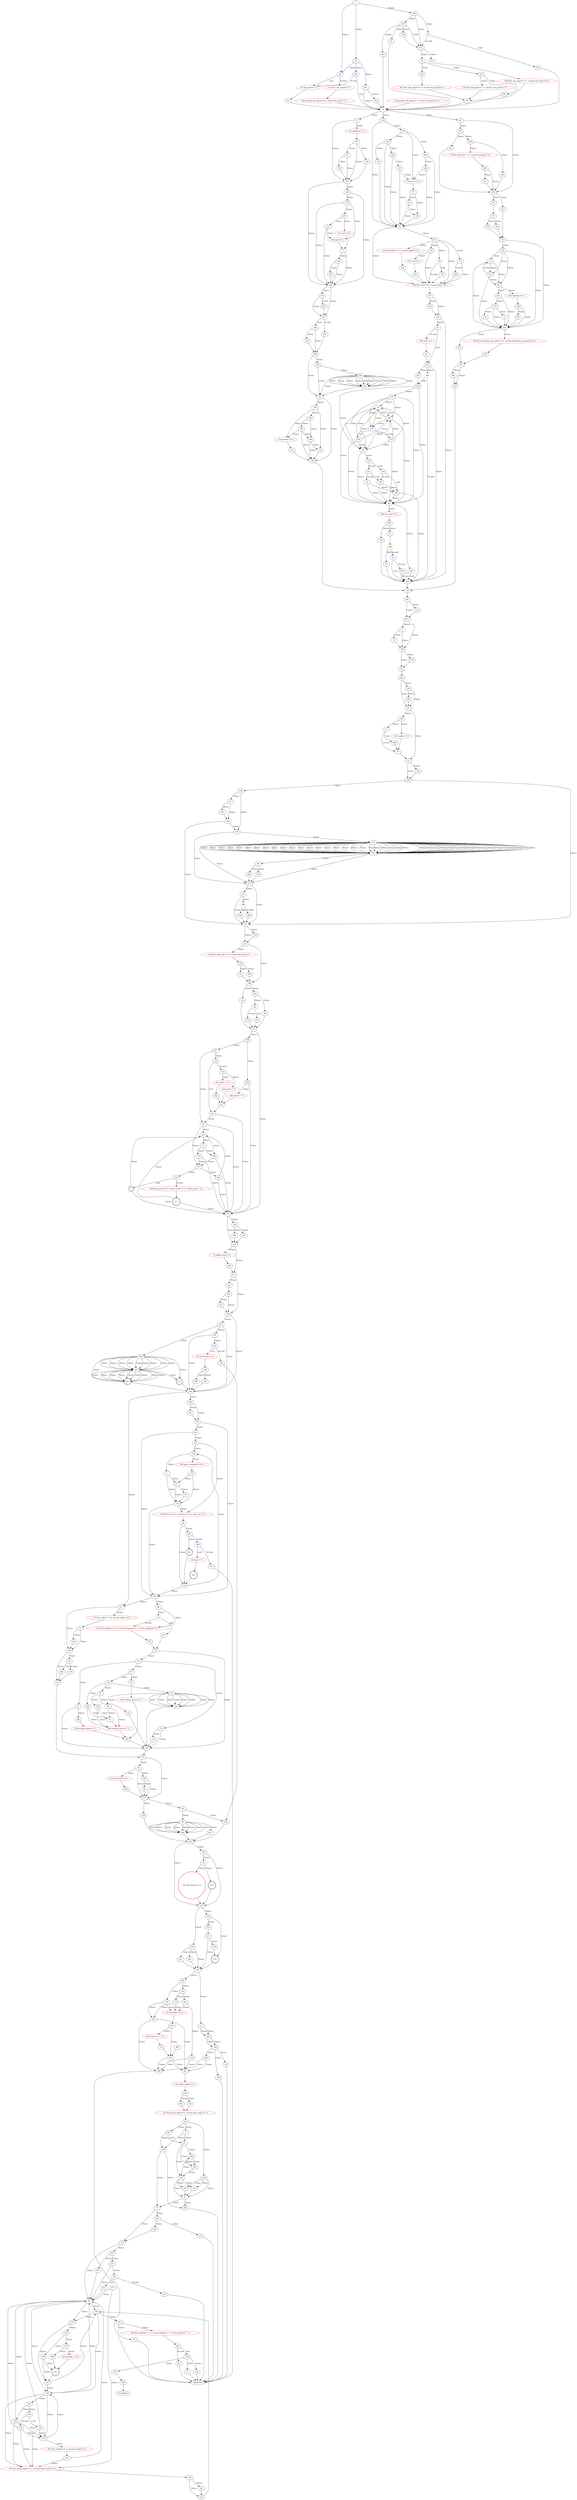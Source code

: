 digraph CityOfThieves {
1[label="1" shape=ellipse color=black];
1->49 [ label="Choice"];
1->202 [ label="Choice"];
1->33 [ label="Choice"];
2[label="2" shape=ellipse color=black];
2->377 [ label="Choice"];
2->174 [ label="Choice"];
3[label="3" shape=ellipse color=black];
3->37 [ label="Choice"];
3->398 [ label="Choice"];
4[label="4" shape=ellipse color=black];
4->339 [ label="Choice"];
4->35 [ label="Choice"];
5[label="5 man-orc 6 5 2" shape=ellipse color=red];
5->371;
6[label="6" shape=ellipse color=black];
6->88 [ label="Choice"];
6->333 [ label="Choice"];
7[label="7" shape=doublecircle color=black];
7->78 [ label="Choice"];
7->232 [ label="Choice"];
8[label="8" shape=ellipse color=black];
8->334;
9[label="9" shape=ellipse color=black];
9-> GameOver;
10[label="10 city_guard 8 7 2" shape=ellipse color=red];
10->212;
11[label="11" shape=ellipse color=black];
11->408 [ label="Choice"];
11->408 [ label="Choice"];
12[label="12" shape=ellipse color=black];
12->176 [ label="Choice"];
12->383 [ label="Choice"];
13[label="13" shape=ellipse color=black];
13->80 [ label="Choice"];
13->273 [ label="Choice"];
13->334 [ label="Choice"];
14[label="14" shape=ellipse color=black];
14->191 [ label="Choice"];
14->237 [ label="Choice"];
15[label="15" shape=ellipse color=blue];
15->298 [ label="Luck"];
15->75 [ label="No luck"];
16[label="16" shape=ellipse color=black];
16->333;
17[label="17" shape=ellipse color=black];
17->331 [ label="Choice"];
17->161 [ label="Choice"];
18[label="18" shape=ellipse color=green];
18->102 [ label="Skill"];
18->225 [ label="No skill"];
19[label="19" shape=ellipse color=black];
19->60 [ label="Choice"];
19->340 [ label="Choice"];
20[label="20" shape=ellipse color=black];
20->84;
21[label="21" shape=ellipse color=black];
21->77 [ label="Choice"];
21->288 [ label="Choice"];
22[label="22 first_goblin 4 5 2, second_goblin 5 5 2" shape=ellipse color=red];
22->198;
23[label="23 silversmith 4 8 2" shape=ellipse color=red];
23->146;
24[label="24" shape=ellipse color=black];
24->196 [ label="Choice"];
24->336 [ label="Choice"];
25[label="25" shape=ellipse color=black];
25->169 [ label="Choice"];
25->323 [ label="Choice"];
25->115 [ label="Choice"];
26[label="26" shape=ellipse color=black];
26->296;
27[label="27" shape=ellipse color=black];
27->165 [ label="Choice"];
27->223 [ label="Choice"];
28[label="28" shape=ellipse color=black];
28->265 [ label="Choice"];
28->104 [ label="Choice"];
29[label="29" shape=ellipse color=black];
29->143 [ label="Choice"];
29->230 [ label="Choice"];
30[label="30" shape=ellipse color=black];
30->76;
31[label="31" shape=ellipse color=black];
31->364 [ label="Choice"];
31->329 [ label="Choice"];
32[label="32" shape=ellipse color=black];
32->249;
33[label="33" shape=ellipse color=black];
33->381 [ label="Choice"];
33->49 [ label="Choice"];
33->291 [ label="Choice"];
34[label="34" shape=ellipse color=black];
34->171;
35[label="35" shape=ellipse color=black];
35->189 [ label="Choice"];
35->305 [ label="Choice"];
35->382 [ label="Choice"];
36[label="36" shape=ellipse color=black];
36->196;
37[label="37" shape=ellipse color=black];
37->398;
38[label="38" shape=ellipse color=black];
38->296;
39[label="39" shape=ellipse color=black];
39->249 [ label="Choice"];
39->32 [ label="Choice"];
40[label="40" shape=ellipse color=black];
40->91 [ label="Choice"];
40->168 [ label="Choice"];
41[label="41" shape=ellipse color=black];
41->74;
42[label="42" shape=doublecircle color=black];
42->100;
43[label="43" shape=ellipse color=black];
43->107 [ label="Choice"];
43->209 [ label="Choice"];
43->175 [ label="Choice"];
43->60 [ label="Choice"];
44[label="44" shape=ellipse color=black];
44->225 [ label="Choice"];
44->18 [ label="Choice"];
45[label="45" shape=ellipse color=black];
45->376 [ label="Choice"];
45->161 [ label="Choice"];
46[label="46" shape=ellipse color=black];
46->115;
47[label="47" shape=ellipse color=black];
47->430;
48[label="48" shape=ellipse color=black];
48->321 [ label="Choice"];
48->205 [ label="Choice"];
49[label="49" shape=ellipse color=blue];
49->10 [ label="Luck"];
49->311 [ label="No luck"];
50[label="50" shape=ellipse color=black];
50->271 [ label="Choice"];
50->232 [ label="Choice"];
50->78 [ label="Choice"];
51[label="51" shape=ellipse color=black];
51->325 [ label="Choice"];
51->348 [ label="Choice"];
52[label="52" shape=ellipse color=black];
52->200;
53[label="53" shape=ellipse color=black];
53->328 [ label="Choice"];
53->328 [ label="Choice"];
53->328 [ label="Choice"];
53->328 [ label="Choice"];
53->328 [ label="Choice"];
53->328 [ label="Choice"];
53->39 [ label="Choice"];
53->328 [ label="Choice"];
53->328 [ label="Choice"];
54[label="54" shape=ellipse color=black];
54->74;
55[label="55" shape=ellipse color=black];
55->180;
56[label="56" shape=ellipse color=black];
56-> GameOver;
57[label="57 first_wolf_dog 7 7 2, second_wolf_dog 7 5 2" shape=ellipse color=red];
57->360;
58[label="58" shape=ellipse color=black];
58->171;
59[label="59" shape=ellipse color=black];
59-> GameOver;
60[label="60" shape=ellipse color=black];
60->192 [ label="Choice"];
60->349 [ label="Choice"];
61[label="61" shape=ellipse color=black];
61->350 [ label="Choice"];
61->172 [ label="Choice"];
62[label="62" shape=ellipse color=black];
62->190 [ label="Choice"];
62->22 [ label="Choice"];
62->173 [ label="Choice"];
62->296 [ label="Choice"];
62->136 [ label="Choice"];
63[label="63" shape=ellipse color=black];
63->280;
64[label="64" shape=ellipse color=blue];
64->353 [ label="Luck"];
64->309 [ label="No luck"];
65[label="65" shape=ellipse color=black];
65->96 [ label="Choice"];
65->197 [ label="Choice"];
65->319 [ label="Choice"];
66[label="66" shape=ellipse color=black];
66->300;
67[label="67" shape=ellipse color=black];
67->79 [ label="Choice"];
67->195 [ label="Choice"];
68[label="68" shape=ellipse color=black];
68->262 [ label="Choice"];
68->380 [ label="Choice"];
69[label="69" shape=ellipse color=green];
69->355 [ label="Skill"];
69->151 [ label="No skill"];
70[label="70" shape=ellipse color=black];
70-> GameOver;
71[label="71" shape=ellipse color=black];
71->324 [ label="Choice"];
71->282 [ label="Choice"];
72[label="72 goblin_thief 5 4 2" shape=ellipse color=red];
72->208;
73[label="73 Sourbelly 10 9 2" shape=ellipse color=red];
73->401;
74[label="74" shape=ellipse color=black];
74->116 [ label="Choice"];
74->95 [ label="Choice"];
74->17 [ label="Choice"];
75[label="75" shape=ellipse color=black];
75->31;
76[label="76" shape=ellipse color=black];
76->115 [ label="Choice"];
76->25 [ label="Choice"];
77[label="77" shape=ellipse color=black];
77->292 [ label="Choice"];
77->310 [ label="Choice"];
78[label="78" shape=ellipse color=black];
78->256 [ label="Choice"];
78->216 [ label="Choice"];
79[label="79" shape=ellipse color=black];
79->404;
80[label="80" shape=ellipse color=black];
80->215 [ label="Choice"];
80->392 [ label="Choice"];
81[label="81" shape=ellipse color=blue];
81->304 [ label="Luck"];
81->243 [ label="No luck"];
82[label="82" shape=doublecircle color=black];
82->104;
83[label="83" shape=ellipse color=black];
83->93 [ label="Choice"];
83->322 [ label="Choice"];
84[label="84" shape=ellipse color=black];
84->50 [ label="Choice"];
84->78 [ label="Choice"];
85[label="85" shape=doublecircle color=black];
85->100;
86[label="86" shape=ellipse color=black];
86->45 [ label="Choice"];
86->194 [ label="Choice"];
86->161 [ label="Choice"];
87[label="87" shape=ellipse color=black];
87->120 [ label="Choice"];
87->50 [ label="Choice"];
88[label="88" shape=ellipse color=black];
88->418;
89[label="89" shape=ellipse color=black];
89->282;
90[label="90" shape=ellipse color=black];
90->187 [ label="Choice"];
90->199 [ label="Choice"];
91[label="91" shape=ellipse color=black];
91->124 [ label="Choice"];
91->332 [ label="Choice"];
92[label="92" shape=ellipse color=black];
92->174;
93[label="93" shape=ellipse color=black];
93->62 [ label="Choice"];
93->296 [ label="Choice"];
94[label="94" shape=ellipse color=black];
94->234;
95[label="95" shape=ellipse color=black];
95->224 [ label="Choice"];
95->300 [ label="Choice"];
96[label="96" shape=ellipse color=black];
96->319 [ label="Choice"];
96->257 [ label="Choice"];
96->197 [ label="Choice"];
97[label="97" shape=ellipse color=black];
97->353;
98[label="98" shape=ellipse color=black];
98->363;
99[label="99 first_patrolling_city_guard 7 4 2, second_patrolling_city_guard 6 6 2" shape=ellipse color=red];
99->285;
100[label="100" shape=ellipse color=black];
100->246 [ label="Choice"];
100->127 [ label="Choice"];
101[label="101" shape=ellipse color=black];
101->5 [ label="Choice"];
101->93 [ label="Choice"];
102[label="102" shape=ellipse color=black];
102->372;
103[label="103" shape=ellipse color=black];
103->148;
104[label="104" shape=ellipse color=black];
104->205 [ label="Choice"];
104->118 [ label="Choice"];
105[label="105" shape=ellipse color=black];
105->64 [ label="Choice"];
105->304 [ label="Choice"];
106[label="106" shape=ellipse color=black];
106->163 [ label="Choice"];
106->231 [ label="Choice"];
107[label="107" shape=ellipse color=black];
107->128 [ label="Choice"];
107->60 [ label="Choice"];
108[label="108" shape=ellipse color=black];
108->201 [ label="Choice"];
108->299 [ label="Choice"];
109[label="109" shape=ellipse color=black];
109->151;
110[label="110" shape=ellipse color=black];
110->239;
111[label="111" shape=doublecircle color=black];
111->232 [ label="Choice"];
111->78 [ label="Choice"];
112[label="112" shape=ellipse color=black];
112->154 [ label="Choice"];
112->334 [ label="Choice"];
113[label="113" shape=ellipse color=black];
113->141 [ label="Choice"];
113->141 [ label="Choice"];
113->141 [ label="Choice"];
113->141 [ label="Choice"];
113->141 [ label="Choice"];
113->141 [ label="Choice"];
113->141 [ label="Choice"];
113->141 [ label="Choice"];
113->141 [ label="Choice"];
113->141 [ label="Choice"];
113->141 [ label="Choice"];
113->141 [ label="Choice"];
113->141 [ label="Choice"];
113->141 [ label="Choice"];
113->141 [ label="Choice"];
113->141 [ label="Choice"];
113->141 [ label="Choice"];
113->141 [ label="Choice"];
113->141 [ label="Choice"];
113->141 [ label="Choice"];
113->141 [ label="Choice"];
113->141 [ label="Choice"];
113->141 [ label="Choice"];
113->141 [ label="Choice"];
113->141 [ label="Choice"];
113->141 [ label="Choice"];
113->141 [ label="Choice"];
113->141 [ label="Choice"];
113->141 [ label="Choice"];
113->141 [ label="Choice"];
113->141 [ label="Choice"];
113->141 [ label="Choice"];
113->141 [ label="Choice"];
113->141 [ label="Choice"];
113->141 [ label="Choice"];
113->141 [ label="Choice"];
113->141 [ label="Choice"];
113->141 [ label="Choice"];
113->141 [ label="Choice"];
113->375 [ label="Choice"];
113->141 [ label="Choice"];
113->141 [ label="Choice"];
113->141 [ label="Choice"];
114[label="114" shape=ellipse color=black];
114->196;
115[label="115" shape=ellipse color=black];
115->90 [ label="Choice"];
115->274 [ label="Choice"];
116[label="116" shape=ellipse color=black];
116->93 [ label="Choice"];
116->250 [ label="Choice"];
117[label="117" shape=ellipse color=black];
117->188 [ label="Choice"];
117->31 [ label="Choice"];
118[label="118" shape=ellipse color=black];
118->166 [ label="Choice"];
118->2 [ label="Choice"];
119[label="119" shape=ellipse color=black];
119->233 [ label="Choice"];
119->247 [ label="Choice"];
120[label="120" shape=ellipse color=blue];
120->84 [ label="Luck"];
120->152 [ label="No luck"];
121[label="121" shape=ellipse color=black];
121->140 [ label="Choice"];
121->282 [ label="Choice"];
122[label="122" shape=ellipse color=black];
122->361 [ label="Choice"];
122->197 [ label="Choice"];
123[label="123" shape=ellipse color=black];
123->300;
124[label="124" shape=ellipse color=black];
124->326 [ label="Choice"];
124->180 [ label="Choice"];
125[label="125" shape=ellipse color=black];
125->21;
126[label="126" shape=ellipse color=black];
126->112;
127[label="127" shape=ellipse color=black];
127->348 [ label="Choice"];
127->177 [ label="Choice"];
128[label="128" shape=ellipse color=blue];
128->420 [ label="Luck"];
128->421 [ label="No luck"];
129[label="129" shape=ellipse color=black];
129-> GameOver;
130[label="130 second_city_guard 6 7 2, third_city_guard 6 5 2" shape=ellipse color=red];
130->74;
131[label="131" shape=ellipse color=black];
131->6 [ label="Choice"];
131->179 [ label="Choice"];
131->67 [ label="Choice"];
132[label="132" shape=ellipse color=black];
132->334;
133[label="133" shape=ellipse color=black];
133->182 [ label="Choice"];
133->160 [ label="Choice"];
134[label="134" shape=ellipse color=black];
134->396;
135[label="135" shape=ellipse color=black];
135->229 [ label="Choice"];
135->100 [ label="Choice"];
136[label="136" shape=ellipse color=black];
136->270 [ label="Choice"];
136->296 [ label="Choice"];
137[label="137" shape=ellipse color=black];
137->327;
138[label="138" shape=ellipse color=black];
138->312 [ label="Choice"];
138->283 [ label="Choice"];
139[label="139" shape=ellipse color=black];
139->113 [ label="Choice"];
139->375 [ label="Choice"];
140[label="140 ogre 8 9 2" shape=ellipse color=red];
140->71;
141[label="141" shape=ellipse color=black];
141->375 [ label="Choice"];
141->68 [ label="Choice"];
142[label="142" shape=ellipse color=black];
142-> GameOver;
143[label="143" shape=ellipse color=black];
143->157 [ label="Choice"];
143->306 [ label="Choice"];
144[label="144 hag 7 7 2" shape=ellipse color=red];
144->303;
145[label="145" shape=ellipse color=black];
145->24 [ label="Choice"];
145->293 [ label="Choice"];
146[label="146" shape=ellipse color=black];
146->388 [ label="Choice"];
146->220 [ label="Choice"];
147[label="147" shape=ellipse color=black];
147->338 [ label="Choice"];
147->105 [ label="Choice"];
148[label="148" shape=ellipse color=black];
148->287;
149[label="149" shape=ellipse color=black];
149->60 [ label="Choice"];
149->340 [ label="Choice"];
150[label="150" shape=ellipse color=black];
150->367 [ label="Choice"];
150->73 [ label="Choice"];
151[label="151" shape=ellipse color=black];
151->29 [ label="Choice"];
151->351 [ label="Choice"];
152[label="152" shape=ellipse color=black];
152->424 [ label="Choice"];
152->422 [ label="Choice"];
153[label="153" shape=ellipse color=black];
153->65;
154[label="154" shape=ellipse color=black];
154->80 [ label="Choice"];
154->273 [ label="Choice"];
154->334 [ label="Choice"];
154->13 [ label="Choice"];
155[label="155" shape=ellipse color=black];
155->171;
156[label="156" shape=ellipse color=black];
156->201 [ label="Choice"];
156->299 [ label="Choice"];
157[label="157 first_city_guard 6 7 2, second_city_guard 6 5 2" shape=ellipse color=red];
157->54;
158[label="158" shape=ellipse color=black];
158->122 [ label="Choice"];
158->207 [ label="Choice"];
158->65 [ label="Choice"];
159[label="159" shape=ellipse color=black];
159->278 [ label="Choice"];
159->107 [ label="Choice"];
159->60 [ label="Choice"];
160[label="160" shape=ellipse color=black];
160->307 [ label="Choice"];
160->211 [ label="Choice"];
160->242 [ label="Choice"];
161[label="161" shape=ellipse color=black];
161->282 [ label="Choice"];
161->245 [ label="Choice"];
162[label="162" shape=ellipse color=blue];
162->7 [ label="Luck"];
162->226 [ label="No luck"];
163[label="163" shape=doublecircle color=black];
163->231;
164[label="164" shape=ellipse color=black];
164->112;
165[label="165" shape=ellipse color=black];
165->91 [ label="Choice"];
165->139 [ label="Choice"];
166[label="166 giant_centipede 6 10 2" shape=ellipse color=red];
166->272;
167[label="167" shape=ellipse color=black];
167->93;
168[label="168" shape=ellipse color=green];
168->359 [ label="Skill"];
168->266 [ label="No skill"];
169[label="169" shape=ellipse color=black];
169->46 [ label="Choice"];
169->115 [ label="Choice"];
170[label="170 jeweller 9 8 2" shape=ellipse color=red];
170->114;
171[label="171" shape=ellipse color=black];
171->399 [ label="Choice"];
171->78 [ label="Choice"];
172[label="172" shape=ellipse color=black];
172->333;
173[label="173" shape=ellipse color=black];
173->206 [ label="Choice"];
173->296 [ label="Choice"];
174[label="174" shape=ellipse color=black];
174->205 [ label="Choice"];
174->356 [ label="Choice"];
175[label="175" shape=ellipse color=blue];
175->204 [ label="Luck"];
175->373 [ label="No luck"];
176[label="176" shape=ellipse color=black];
176->78 [ label="Choice"];
176->271 [ label="Choice"];
177[label="177 first_robber 7 8 2, second_robber 8 6 2" shape=ellipse color=red];
177->51;
178[label="178" shape=ellipse color=black];
178->282 [ label="Choice"];
178->140 [ label="Choice"];
178->264 [ label="Choice"];
179[label="179" shape=ellipse color=black];
179->16 [ label="Choice"];
179->333 [ label="Choice"];
180[label="180" shape=ellipse color=black];
180->344 [ label="Choice"];
180->34 [ label="Choice"];
181[label="181" shape=ellipse color=black];
181->159;
182[label="182" shape=ellipse color=black];
182->279 [ label="Choice"];
182->354 [ label="Choice"];
183[label="183" shape=ellipse color=black];
183->93 [ label="Choice"];
183->366 [ label="Choice"];
183->167 [ label="Choice"];
184[label="184" shape=ellipse color=black];
184->308 [ label="Choice"];
184->55 [ label="Choice"];
185[label="185" shape=ellipse color=black];
185->122 [ label="Choice"];
185->207 [ label="Choice"];
185->65 [ label="Choice"];
186[label="186" shape=ellipse color=black];
186->387 [ label="Choice"];
186->334 [ label="Choice"];
187[label="187" shape=ellipse color=black];
187->260 [ label="Choice"];
187->260 [ label="Choice"];
187->260 [ label="Choice"];
187->260 [ label="Choice"];
187->341 [ label="Choice"];
187->260 [ label="Choice"];
187->260 [ label="Choice"];
187->260 [ label="Choice"];
187->260 [ label="Choice"];
188[label="188" shape=ellipse color=black];
188->253 [ label="Choice"];
188->15 [ label="Choice"];
189[label="189" shape=ellipse color=black];
189->21 [ label="Choice"];
189->374 [ label="Choice"];
189->125 [ label="Choice"];
190[label="190" shape=ellipse color=green];
190->38 [ label="Skill"];
190->296 [ label="No skill"];
191[label="191 leaf_beasts 6 6 2" shape=doublecircle color=red];
191->133;
192[label="192" shape=ellipse color=blue];
192->304 [ label="Luck"];
192->304 [ label="No luck"];
193[label="193" shape=ellipse color=black];
193->425 [ label="Choice"];
193->286 [ label="Choice"];
194[label="194" shape=ellipse color=black];
194->161;
195[label="195" shape=ellipse color=black];
195->53 [ label="Choice"];
195->268 [ label="Choice"];
195->61 [ label="Choice"];
196[label="196" shape=ellipse color=black];
196->148;
197[label="197" shape=ellipse color=black];
197->207 [ label="Choice"];
197->301 [ label="Choice"];
197->65 [ label="Choice"];
197->122 [ label="Choice"];
198[label="198" shape=ellipse color=black];
198->296;
199[label="199" shape=ellipse color=black];
199->222;
200[label="200" shape=ellipse color=black];
200->117 [ label="Choice"];
200->394 [ label="Choice"];
201[label="201" shape=ellipse color=black];
201->431;
202[label="202" shape=ellipse color=black];
202->69 [ label="Choice"];
202->151 [ label="Choice"];
202->276 [ label="Choice"];
203[label="203" shape=ellipse color=blue];
203->244 [ label="Luck"];
203->411 [ label="No luck"];
204[label="204" shape=ellipse color=black];
204->107 [ label="Choice"];
204->209 [ label="Choice"];
204->43 [ label="Choice"];
204->60 [ label="Choice"];
205[label="205" shape=ellipse color=black];
205->127 [ label="Choice"];
205->44 [ label="Choice"];
206[label="206" shape=ellipse color=black];
206->296;
207[label="207 first_death_hawk 4 5 2, second_death_hawk 5 4 2" shape=ellipse color=red];
207->314;
208[label="208" shape=ellipse color=black];
208->317;
209[label="209" shape=ellipse color=black];
209->175 [ label="Choice"];
209->60 [ label="Choice"];
209->43 [ label="Choice"];
209->107 [ label="Choice"];
210[label="210" shape=ellipse color=black];
210-> GameOver;
211[label="211" shape=ellipse color=black];
211->307;
212[label="212" shape=ellipse color=black];
212->74;
213[label="213" shape=ellipse color=black];
213->100 [ label="Choice"];
213->135 [ label="Choice"];
213->248 [ label="Choice"];
214[label="214" shape=ellipse color=blue];
214->158 [ label="Luck"];
214->379 [ label="No luck"];
215[label="215" shape=ellipse color=black];
215->315 [ label="Choice"];
215->334 [ label="Choice"];
216[label="216" shape=ellipse color=black];
216->317 [ label="Choice"];
216->72 [ label="Choice"];
217[label="217 first_moon_dog 9 9 2, second_moon_dog 10 7 2" shape=ellipse color=red];
217->259;
218[label="218" shape=ellipse color=black];
218->300;
219[label="219" shape=ellipse color=black];
219->393 [ label="Choice"];
219->150 [ label="Choice"];
220[label="220" shape=ellipse color=black];
220->100;
221[label="221" shape=ellipse color=black];
221->396;
222[label="222" shape=ellipse color=black];
222->133 [ label="Choice"];
222->370 [ label="Choice"];
223[label="223" shape=ellipse color=black];
223->165;
224[label="224" shape=ellipse color=black];
224->66 [ label="Choice"];
224->236 [ label="Choice"];
225[label="225 first_vagabond 7 6 2, second_vagabond 6 7 2, third_vagabond 5 6 2" shape=ellipse color=red];
225->397;
226[label="226 first_pirate 6 6 2, second_pirate 5 4 2, third_pirate 7 4 2" shape=ellipse color=red];
226->111;
227[label="227" shape=ellipse color=black];
227->362 [ label="Choice"];
227->103 [ label="Choice"];
228[label="228" shape=ellipse color=black];
228->374 [ label="Choice"];
228->125 [ label="Choice"];
228->21 [ label="Choice"];
229[label="229" shape=ellipse color=blue];
229->23 [ label="Luck"];
229->343 [ label="No luck"];
230[label="230" shape=ellipse color=black];
230->407;
231[label="231" shape=ellipse color=black];
231->96 [ label="Choice"];
231->197 [ label="Choice"];
232[label="232" shape=ellipse color=black];
232->12 [ label="Choice"];
232->383 [ label="Choice"];
233[label="233" shape=ellipse color=black];
233->247;
234[label="234" shape=ellipse color=black];
234->96;
235[label="235" shape=ellipse color=black];
235->65;
236[label="236" shape=ellipse color=black];
236->218 [ label="Choice"];
236->57 [ label="Choice"];
237[label="237" shape=doublecircle color=black];
237->133;
238[label="238" shape=ellipse color=black];
238->139 [ label="Choice"];
238->27 [ label="Choice"];
239[label="239" shape=ellipse color=black];
239->299 [ label="Choice"];
239->201 [ label="Choice"];
240[label="240" shape=ellipse color=black];
240->196 [ label="Choice"];
240->36 [ label="Choice"];
241[label="241" shape=ellipse color=black];
241->432;
242[label="242" shape=ellipse color=black];
242->307;
243[label="243" shape=ellipse color=black];
243->304;
244[label="244" shape=ellipse color=black];
244->129 [ label="Choice"];
244->9 [ label="Choice"];
244->337 [ label="Choice"];
245[label="245" shape=ellipse color=black];
245->282 [ label="Choice"];
245->178 [ label="Choice"];
246[label="246" shape=ellipse color=black];
246->363 [ label="Choice"];
246->98 [ label="Choice"];
247[label="247" shape=ellipse color=blue];
247->384 [ label="Luck"];
247->134 [ label="No luck"];
248[label="248" shape=ellipse color=black];
248->433 [ label="Choice"];
248->433 [ label="Choice"];
248->433 [ label="Choice"];
248->42 [ label="Choice"];
248->433 [ label="Choice"];
248->433 [ label="Choice"];
248->85 [ label="Choice"];
248->433 [ label="Choice"];
248->433 [ label="Choice"];
248->433 [ label="Choice"];
248->433 [ label="Choice"];
249[label="249 serpent_queen 9 7 2" shape=ellipse color=red];
249->295;
250[label="250" shape=ellipse color=black];
250->5 [ label="Choice"];
250->183 [ label="Choice"];
250->342 [ label="Choice"];
251[label="251" shape=ellipse color=blue];
251->269 [ label="Luck"];
251->330 [ label="No luck"];
252[label="252" shape=ellipse color=blue];
252->275 [ label="Luck"];
252->155 [ label="No luck"];
253[label="253 snakes 5 5 4" shape=ellipse color=red];
253->75;
254[label="254" shape=ellipse color=black];
254->310;
255[label="255" shape=ellipse color=black];
255->227;
256[label="256" shape=ellipse color=black];
256->320 [ label="Choice"];
256->369 [ label="Choice"];
257[label="257" shape=ellipse color=black];
257->70 [ label="Choice"];
257->385 [ label="Choice"];
258[label="258" shape=ellipse color=black];
258->318 [ label="Choice"];
258->47 [ label="Choice"];
259[label="259" shape=ellipse color=black];
259->365 [ label="Choice"];
259->4 [ label="Choice"];
259->228 [ label="Choice"];
260[label="260" shape=ellipse color=black];
260->222;
261[label="261" shape=ellipse color=black];
261->74;
262[label="262" shape=ellipse color=black];
262->375;
263[label="263" shape=ellipse color=black];
263->281 [ label="Choice"];
263->153 [ label="Choice"];
264[label="264" shape=ellipse color=black];
264->357 [ label="Choice"];
264->121 [ label="Choice"];
265[label="265" shape=ellipse color=black];
265->390 [ label="Choice"];
265->82 [ label="Choice"];
266[label="266" shape=ellipse color=black];
266->91;
267[label="267" shape=ellipse color=black];
267->74;
268[label="268" shape=ellipse color=black];
268->249 [ label="Choice"];
268->32 [ label="Choice"];
269[label="269" shape=ellipse color=black];
269->30;
270[label="270 troll 8 8 2" shape=ellipse color=red];
270->26;
271[label="271" shape=ellipse color=black];
271->162 [ label="Choice"];
271->284 [ label="Choice"];
272[label="272" shape=ellipse color=black];
272->377 [ label="Choice"];
272->174 [ label="Choice"];
273[label="273" shape=ellipse color=black];
273->80 [ label="Choice"];
273->13 [ label="Choice"];
273->334 [ label="Choice"];
274[label="274" shape=ellipse color=black];
274->222;
275[label="275" shape=ellipse color=black];
275->171;
276[label="276" shape=ellipse color=black];
276->41 [ label="Choice"];
276->267 [ label="Choice"];
276->109 [ label="Choice"];
276->151 [ label="Choice"];
277[label="277" shape=ellipse color=black];
277->65 [ label="Choice"];
277->207 [ label="Choice"];
278[label="278" shape=ellipse color=black];
278->107 [ label="Choice"];
278->43 [ label="Choice"];
278->60 [ label="Choice"];
278->175 [ label="Choice"];
278->209 [ label="Choice"];
279[label="279" shape=doublecircle color=black];
279->307;
280[label="280" shape=ellipse color=black];
280->100 [ label="Choice"];
280->213 [ label="Choice"];
281[label="281" shape=ellipse color=black];
281->391 [ label="Choice"];
281->65 [ label="Choice"];
282[label="282" shape=ellipse color=black];
282->247 [ label="Choice"];
282->119 [ label="Choice"];
283[label="283" shape=ellipse color=black];
283->217;
284[label="284" shape=ellipse color=black];
284->232 [ label="Choice"];
284->78 [ label="Choice"];
285[label="285" shape=ellipse color=black];
285->227;
286[label="286" shape=ellipse color=black];
286->163;
287[label="287" shape=ellipse color=black];
287->413 [ label="Choice"];
287->412 [ label="Choice"];
288[label="288" shape=ellipse color=black];
288-> GameOver;
289[label="289" shape=ellipse color=black];
289->93 [ label="Choice"];
289->5 [ label="Choice"];
290[label="290" shape=ellipse color=black];
290->219 [ label="Choice"];
290->335 [ label="Choice"];
291[label="291" shape=ellipse color=blue];
291->74 [ label="Luck"];
291->10 [ label="No luck"];
292[label="292" shape=ellipse color=black];
292->254 [ label="Choice"];
292->210 [ label="Choice"];
293[label="293" shape=ellipse color=black];
293->434 [ label="Choice"];
293->434 [ label="Choice"];
293->24 [ label="Choice"];
293->434 [ label="Choice"];
293->434 [ label="Choice"];
293->434 [ label="Choice"];
293->434 [ label="Choice"];
293->434 [ label="Choice"];
293->434 [ label="Choice"];
293->434 [ label="Choice"];
293->434 [ label="Choice"];
294[label="294" shape=ellipse color=black];
294->78 [ label="Choice"];
294->386 [ label="Choice"];
295[label="295" shape=ellipse color=black];
295->333;
296[label="296 first_thief 7 8 2, second_thief 7 6 2" shape=ellipse color=red];
296->147;
297[label="297" shape=ellipse color=black];
297->207 [ label="Choice"];
297->65 [ label="Choice"];
298[label="298" shape=ellipse color=black];
298->75;
299[label="299" shape=ellipse color=black];
299-> GameOver;
300[label="300" shape=ellipse color=black];
300->347 [ label="Choice"];
300->137 [ label="Choice"];
301[label="301" shape=ellipse color=black];
301->185 [ label="Choice"];
301->214 [ label="Choice"];
302[label="302" shape=ellipse color=black];
302->345 [ label="Choice"];
302->240 [ label="Choice"];
303[label="303" shape=doublecircle color=black];
303->104;
304[label="304" shape=ellipse color=black];
304->148;
305[label="305" shape=ellipse color=black];
305->189 [ label="Choice"];
305->382 [ label="Choice"];
306[label="306" shape=ellipse color=black];
306->74;
307[label="307" shape=ellipse color=black];
307->11 [ label="Choice"];
307->290 [ label="Choice"];
308[label="308" shape=ellipse color=black];
308->180;
309[label="309 wolf 5 5 2" shape=ellipse color=red];
309->97;
310[label="310" shape=ellipse color=black];
310->263 [ label="Choice"];
310->65 [ label="Choice"];
311[label="311 first_city_guard 8 7 2" shape=ellipse color=red];
311->405;
312[label="312" shape=ellipse color=black];
312->217;
313[label="313" shape=ellipse color=black];
313->304;
314[label="314" shape=ellipse color=black];
314->234 [ label="Choice"];
314->94 [ label="Choice"];
315[label="315" shape=ellipse color=black];
315->334 [ label="Choice"];
315->8 [ label="Choice"];
315->132 [ label="Choice"];
316[label="316" shape=ellipse color=black];
316->279;
317[label="317" shape=ellipse color=black];
317->241 [ label="Choice"];
317->280 [ label="Choice"];
318[label="318" shape=ellipse color=black];
318->304;
319[label="319" shape=ellipse color=black];
319->231 [ label="Choice"];
319->352 [ label="Choice"];
320[label="320" shape=ellipse color=black];
320->216;
321[label="321" shape=ellipse color=black];
321->118 [ label="Choice"];
321->356 [ label="Choice"];
322[label="322" shape=ellipse color=black];
322->93;
323[label="323 blacksmith 9 9 3" shape=ellipse color=red];
323->395;
324[label="324" shape=ellipse color=black];
324->282 [ label="Choice"];
324->89 [ label="Choice"];
325[label="325" shape=ellipse color=black];
325->348;
326[label="326 first_wild_dog 4 4 2, second_wild_dog 4 3 2" shape=ellipse color=red];
326->184;
327[label="327" shape=ellipse color=black];
327->164 [ label="Choice"];
327->126 [ label="Choice"];
328[label="328" shape=ellipse color=black];
328->333;
329[label="329" shape=ellipse color=black];
329->238 [ label="Choice"];
329->91 [ label="Choice"];
330[label="330" shape=ellipse color=black];
330->30;
331[label="331 madman 5 5 2" shape=ellipse color=red];
331->86;
332[label="332" shape=ellipse color=black];
332->124;
333[label="333" shape=ellipse color=black];
333->76;
334[label="334" shape=ellipse color=black];
334->99 [ label="Choice"];
334->255 [ label="Choice"];
335[label="335" shape=ellipse color=black];
335->367 [ label="Choice"];
335->73 [ label="Choice"];
336[label="336" shape=ellipse color=black];
336->170 [ label="Choice"];
336->36 [ label="Choice"];
336->302 [ label="Choice"];
337[label="337" shape=ellipse color=black];
337->400;
338[label="338" shape=ellipse color=black];
338->105;
339[label="339" shape=ellipse color=black];
339->77 [ label="Choice"];
339->288 [ label="Choice"];
340[label="340" shape=ellipse color=black];
340->304 [ label="Choice"];
340->60 [ label="Choice"];
341[label="341" shape=ellipse color=black];
341->222;
342[label="342" shape=ellipse color=black];
342->93 [ label="Choice"];
342->289 [ label="Choice"];
343[label="343" shape=ellipse color=black];
343->199;
344[label="344" shape=ellipse color=black];
344->58 [ label="Choice"];
344->252 [ label="Choice"];
345[label="345" shape=ellipse color=black];
345->196 [ label="Choice"];
345->240 [ label="Choice"];
345->170 [ label="Choice"];
346[label="346" shape=ellipse color=black];
346-> GameOver;
347[label="347" shape=ellipse color=black];
347->112;
348[label="348" shape=ellipse color=black];
348->251 [ label="Choice"];
348->30 [ label="Choice"];
349[label="349 Fire_imp 9 4 2" shape=ellipse color=red];
349->258;
350[label="350" shape=ellipse color=black];
350->32 [ label="Choice"];
350->249 [ label="Choice"];
351[label="351" shape=ellipse color=black];
351->406;
352[label="352" shape=ellipse color=black];
352->106 [ label="Choice"];
352->193 [ label="Choice"];
353[label="353" shape=ellipse color=black];
353->389 [ label="Choice"];
353->304 [ label="Choice"];
353->181 [ label="Choice"];
354[label="354" shape=ellipse color=black];
354->417;
355[label="355" shape=ellipse color=black];
355->74;
356[label="356 first_rat 4 4 2, second_rat 5 4 2, third_rat 5 5 2" shape=ellipse color=red];
356->28;
357[label="357 ogre 8 9 2" shape=ellipse color=red];
357->71;
358[label="358" shape=ellipse color=black];
358->56 [ label="Choice"];
358->108 [ label="Choice"];
358->346 [ label="Choice"];
359[label="359" shape=ellipse color=black];
359->91;
360[label="360" shape=ellipse color=black];
360->123 [ label="Choice"];
360->300 [ label="Choice"];
361[label="361 first_zombie 6 6 2, second_zombie 6 7 2" shape=ellipse color=red];
361->297;
362[label="362" shape=ellipse color=black];
362->103;
363[label="363" shape=ellipse color=black];
363->205 [ label="Choice"];
363->48 [ label="Choice"];
364[label="364" shape=ellipse color=black];
364->329;
365[label="365" shape=ellipse color=black];
365->339 [ label="Choice"];
365->35 [ label="Choice"];
366[label="366" shape=ellipse color=black];
366->93 [ label="Choice"];
366->101 [ label="Choice"];
367[label="367" shape=ellipse color=black];
367->201 [ label="Choice"];
367->299 [ label="Choice"];
368[label="368" shape=ellipse color=black];
368->117;
369[label="369" shape=ellipse color=black];
369->216;
370[label="370" shape=ellipse color=black];
370->133 [ label="Choice"];
370->14 [ label="Choice"];
371[label="371" shape=ellipse color=black];
371->83 [ label="Choice"];
371->322 [ label="Choice"];
372[label="372" shape=ellipse color=black];
372->131 [ label="Choice"];
372->333 [ label="Choice"];
373[label="373" shape=ellipse color=black];
373->209 [ label="Choice"];
373->107 [ label="Choice"];
373->60 [ label="Choice"];
373->43 [ label="Choice"];
374[label="374" shape=ellipse color=black];
374->21;
375[label="375" shape=ellipse color=black];
375->40 [ label="Choice"];
375->91 [ label="Choice"];
376[label="376" shape=ellipse color=black];
376->161;
377[label="377" shape=ellipse color=black];
377->174 [ label="Choice"];
377->92 [ label="Choice"];
378[label="378" shape=ellipse color=black];
378->52;
379[label="379" shape=ellipse color=black];
379->65 [ label="Choice"];
379->122 [ label="Choice"];
379->207 [ label="Choice"];
380[label="380" shape=ellipse color=black];
380->375;
381[label="381" shape=ellipse color=black];
381->261 [ label="Choice"];
381->74 [ label="Choice"];
382[label="382" shape=ellipse color=black];
382->189 [ label="Choice"];
382->305 [ label="Choice"];
383[label="383" shape=ellipse color=black];
383->271 [ label="Choice"];
383->78 [ label="Choice"];
384[label="384" shape=ellipse color=black];
384->221 [ label="Choice"];
384->396 [ label="Choice"];
385[label="385 first_skeleton 7 7 2, second_skeleton 7 7 2, third_skeleton 7 7 2" shape=ellipse color=red];
385->203;
386[label="386 pirate 7 7 2" shape=ellipse color=red];
386->20;
387[label="387" shape=ellipse color=black];
387->334;
388[label="388" shape=ellipse color=black];
388->100;
389[label="389" shape=ellipse color=green];
389->159 [ label="Skill"];
389->304 [ label="No skill"];
390[label="390" shape=ellipse color=blue];
390->144 [ label="Luck"];
390->59 [ label="No luck"];
391[label="391" shape=ellipse color=blue];
391->235 [ label="Luck"];
391->142 [ label="No luck"];
392[label="392 lizardine 8 5 2" shape=ellipse color=red];
392->186;
393[label="393" shape=ellipse color=black];
393->156 [ label="Choice"];
393->73 [ label="Choice"];
394[label="394" shape=ellipse color=black];
394->368 [ label="Choice"];
394->117 [ label="Choice"];
395[label="395" shape=ellipse color=black];
395->115;
396[label="396" shape=ellipse color=black];
396->145 [ label="Choice"];
396->24 [ label="Choice"];
397[label="397" shape=ellipse color=black];
397->372;
398[label="398" shape=ellipse color=black];
398->52 [ label="Choice"];
398->378 [ label="Choice"];
399[label="399" shape=ellipse color=black];
399->294 [ label="Choice"];
399->87 [ label="Choice"];
400[label="400" shape=ellipse color=black];
400-> GameWon;
401[label="401" shape=ellipse color=black];
401->239 [ label="Choice"];
401->403 [ label="Choice"];
402[label="402" shape=ellipse color=black];
402->239;
403[label="403 Fatnose 11 12 2" shape=ellipse color=red];
403->110;
404[label="404 serpent_queen 9 7 2" shape=ellipse color=red];
404->295;
405[label="405 second_city_guard 6 6 2, third_city_guard 7 5 2" shape=ellipse color=red];
405->74;
406[label="406 first_city_guard 6 7 2, second_city_guard 6 5 2" shape=ellipse color=red];
406->54;
407[label="407 first_city_guard 6 7 2, second_city_guard 6 5 2" shape=ellipse color=red];
407->54;
408[label="408" shape=ellipse color=black];
408->358 [ label="Choice"];
408->358 [ label="Choice"];
411[label="411" shape=ellipse color=black];
411-> GameOver;
412[label="412" shape=ellipse color=black];
412->413;
413[label="413" shape=ellipse color=black];
413->398 [ label="Choice"];
413->3 [ label="Choice"];
417[label="417" shape=ellipse color=black];
417->307 [ label="Choice"];
417->316 [ label="Choice"];
418[label="418 serpent_queen 9 7 2" shape=ellipse color=red];
418->295;
420[label="420" shape=ellipse color=blue];
420->340 [ label="Luck"];
420->149 [ label="No luck"];
421[label="421" shape=ellipse color=blue];
421->149 [ label="Luck"];
421->19 [ label="No luck"];
422[label="422 pirate 7 5 2" shape=ellipse color=red];
422->423;
423[label="423" shape=ellipse color=black];
423->20;
424[label="424 pirate 7 5 2" shape=ellipse color=red];
424->20;
425[label="425 mummy 7 12 2" shape=ellipse color=red];
425->163;
430[label="430" shape=ellipse color=green];
430->313 [ label="Skill"];
430->81 [ label="No skill"];
431[label="431 giant_snake 4 6 2" shape=ellipse color=red];
431->138;
432[label="432" shape=ellipse color=black];
432->280 [ label="Choice"];
432->63 [ label="Choice"];
433[label="433" shape=ellipse color=black];
433->85 [ label="Choice"];
433->85 [ label="Choice"];
433->85 [ label="Choice"];
433->85 [ label="Choice"];
433->85 [ label="Choice"];
433->42 [ label="Choice"];
433->85 [ label="Choice"];
433->85 [ label="Choice"];
433->85 [ label="Choice"];
433->85 [ label="Choice"];
434[label="434" shape=ellipse color=black];
434->24;
}
